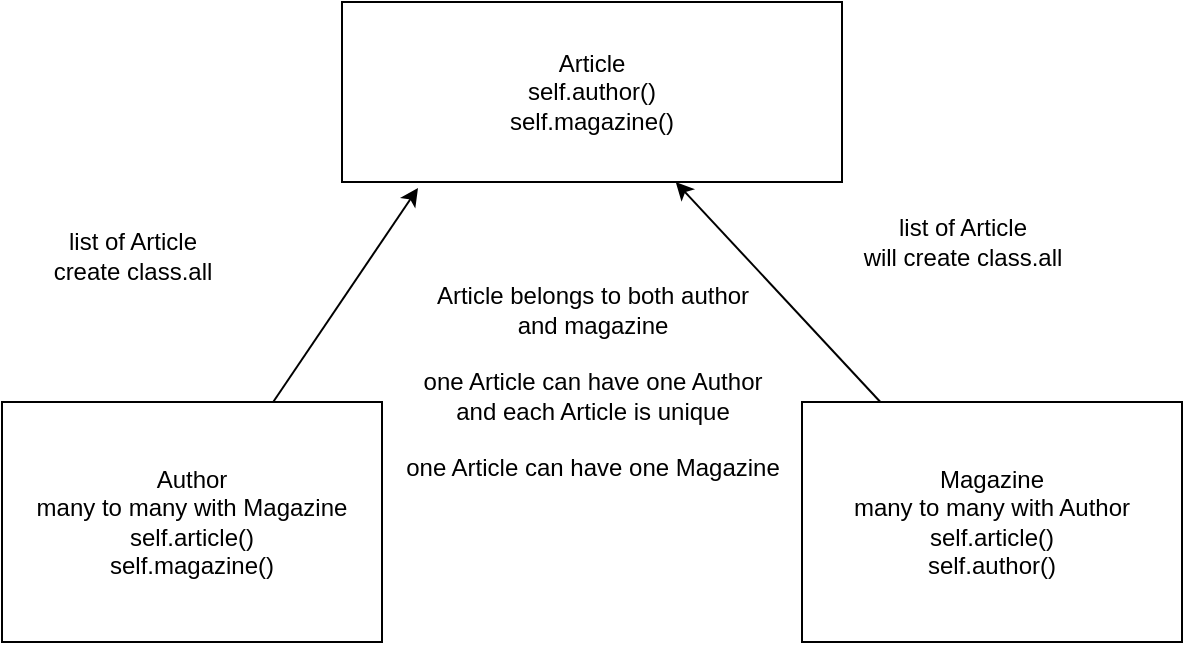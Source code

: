 <mxfile>
    <diagram id="Crw3VI83UsfA19vcPlM7" name="Page-1">
        <mxGraphModel dx="2114" dy="506" grid="1" gridSize="10" guides="1" tooltips="1" connect="1" arrows="1" fold="1" page="1" pageScale="1" pageWidth="850" pageHeight="1100" math="0" shadow="0">
            <root>
                <mxCell id="0"/>
                <mxCell id="1" parent="0"/>
                <mxCell id="7" value="" style="edgeStyle=none;html=1;" parent="1" source="2" target="4" edge="1">
                    <mxGeometry relative="1" as="geometry"/>
                </mxCell>
                <mxCell id="2" value="Magazine&lt;br&gt;many to many with Author&lt;br&gt;self.article()&lt;br&gt;self.author()" style="whiteSpace=wrap;html=1;" parent="1" vertex="1">
                    <mxGeometry x="-420" y="210" width="190" height="120" as="geometry"/>
                </mxCell>
                <mxCell id="6" style="edgeStyle=none;html=1;entryX=0.152;entryY=1.033;entryDx=0;entryDy=0;entryPerimeter=0;" parent="1" source="3" target="4" edge="1">
                    <mxGeometry relative="1" as="geometry"/>
                </mxCell>
                <mxCell id="3" value="Author&lt;br&gt;many to many with Magazine&lt;br&gt;self.article()&lt;br&gt;self.magazine()" style="whiteSpace=wrap;html=1;" parent="1" vertex="1">
                    <mxGeometry x="-820" y="210" width="190" height="120" as="geometry"/>
                </mxCell>
                <mxCell id="4" value="Article&lt;br&gt;self.author()&lt;br&gt;self.magazine()" style="whiteSpace=wrap;html=1;" parent="1" vertex="1">
                    <mxGeometry x="-650" y="10" width="250" height="90" as="geometry"/>
                </mxCell>
                <mxCell id="8" value="Article belongs to both author &lt;br&gt;and magazine&lt;br&gt;&lt;br&gt;one Article can have one Author &lt;br&gt;and each Article is unique&lt;br&gt;&lt;br&gt;one Article can have one Magazine" style="text;html=1;align=center;verticalAlign=middle;resizable=0;points=[];autosize=1;strokeColor=none;fillColor=none;" parent="1" vertex="1">
                    <mxGeometry x="-630" y="145" width="210" height="110" as="geometry"/>
                </mxCell>
                <mxCell id="9" value="list of Article" style="text;html=1;align=center;verticalAlign=middle;resizable=0;points=[];autosize=1;strokeColor=none;fillColor=none;" parent="1" vertex="1">
                    <mxGeometry x="-800" y="115" width="90" height="30" as="geometry"/>
                </mxCell>
                <mxCell id="10" value="list of Article&lt;br&gt;will create class.all" style="text;html=1;align=center;verticalAlign=middle;resizable=0;points=[];autosize=1;strokeColor=none;fillColor=none;" parent="1" vertex="1">
                    <mxGeometry x="-400" y="110" width="120" height="40" as="geometry"/>
                </mxCell>
                <mxCell id="11" value="create class.all" style="text;html=1;align=center;verticalAlign=middle;resizable=0;points=[];autosize=1;strokeColor=none;fillColor=none;" parent="1" vertex="1">
                    <mxGeometry x="-805" y="130" width="100" height="30" as="geometry"/>
                </mxCell>
            </root>
        </mxGraphModel>
    </diagram>
</mxfile>